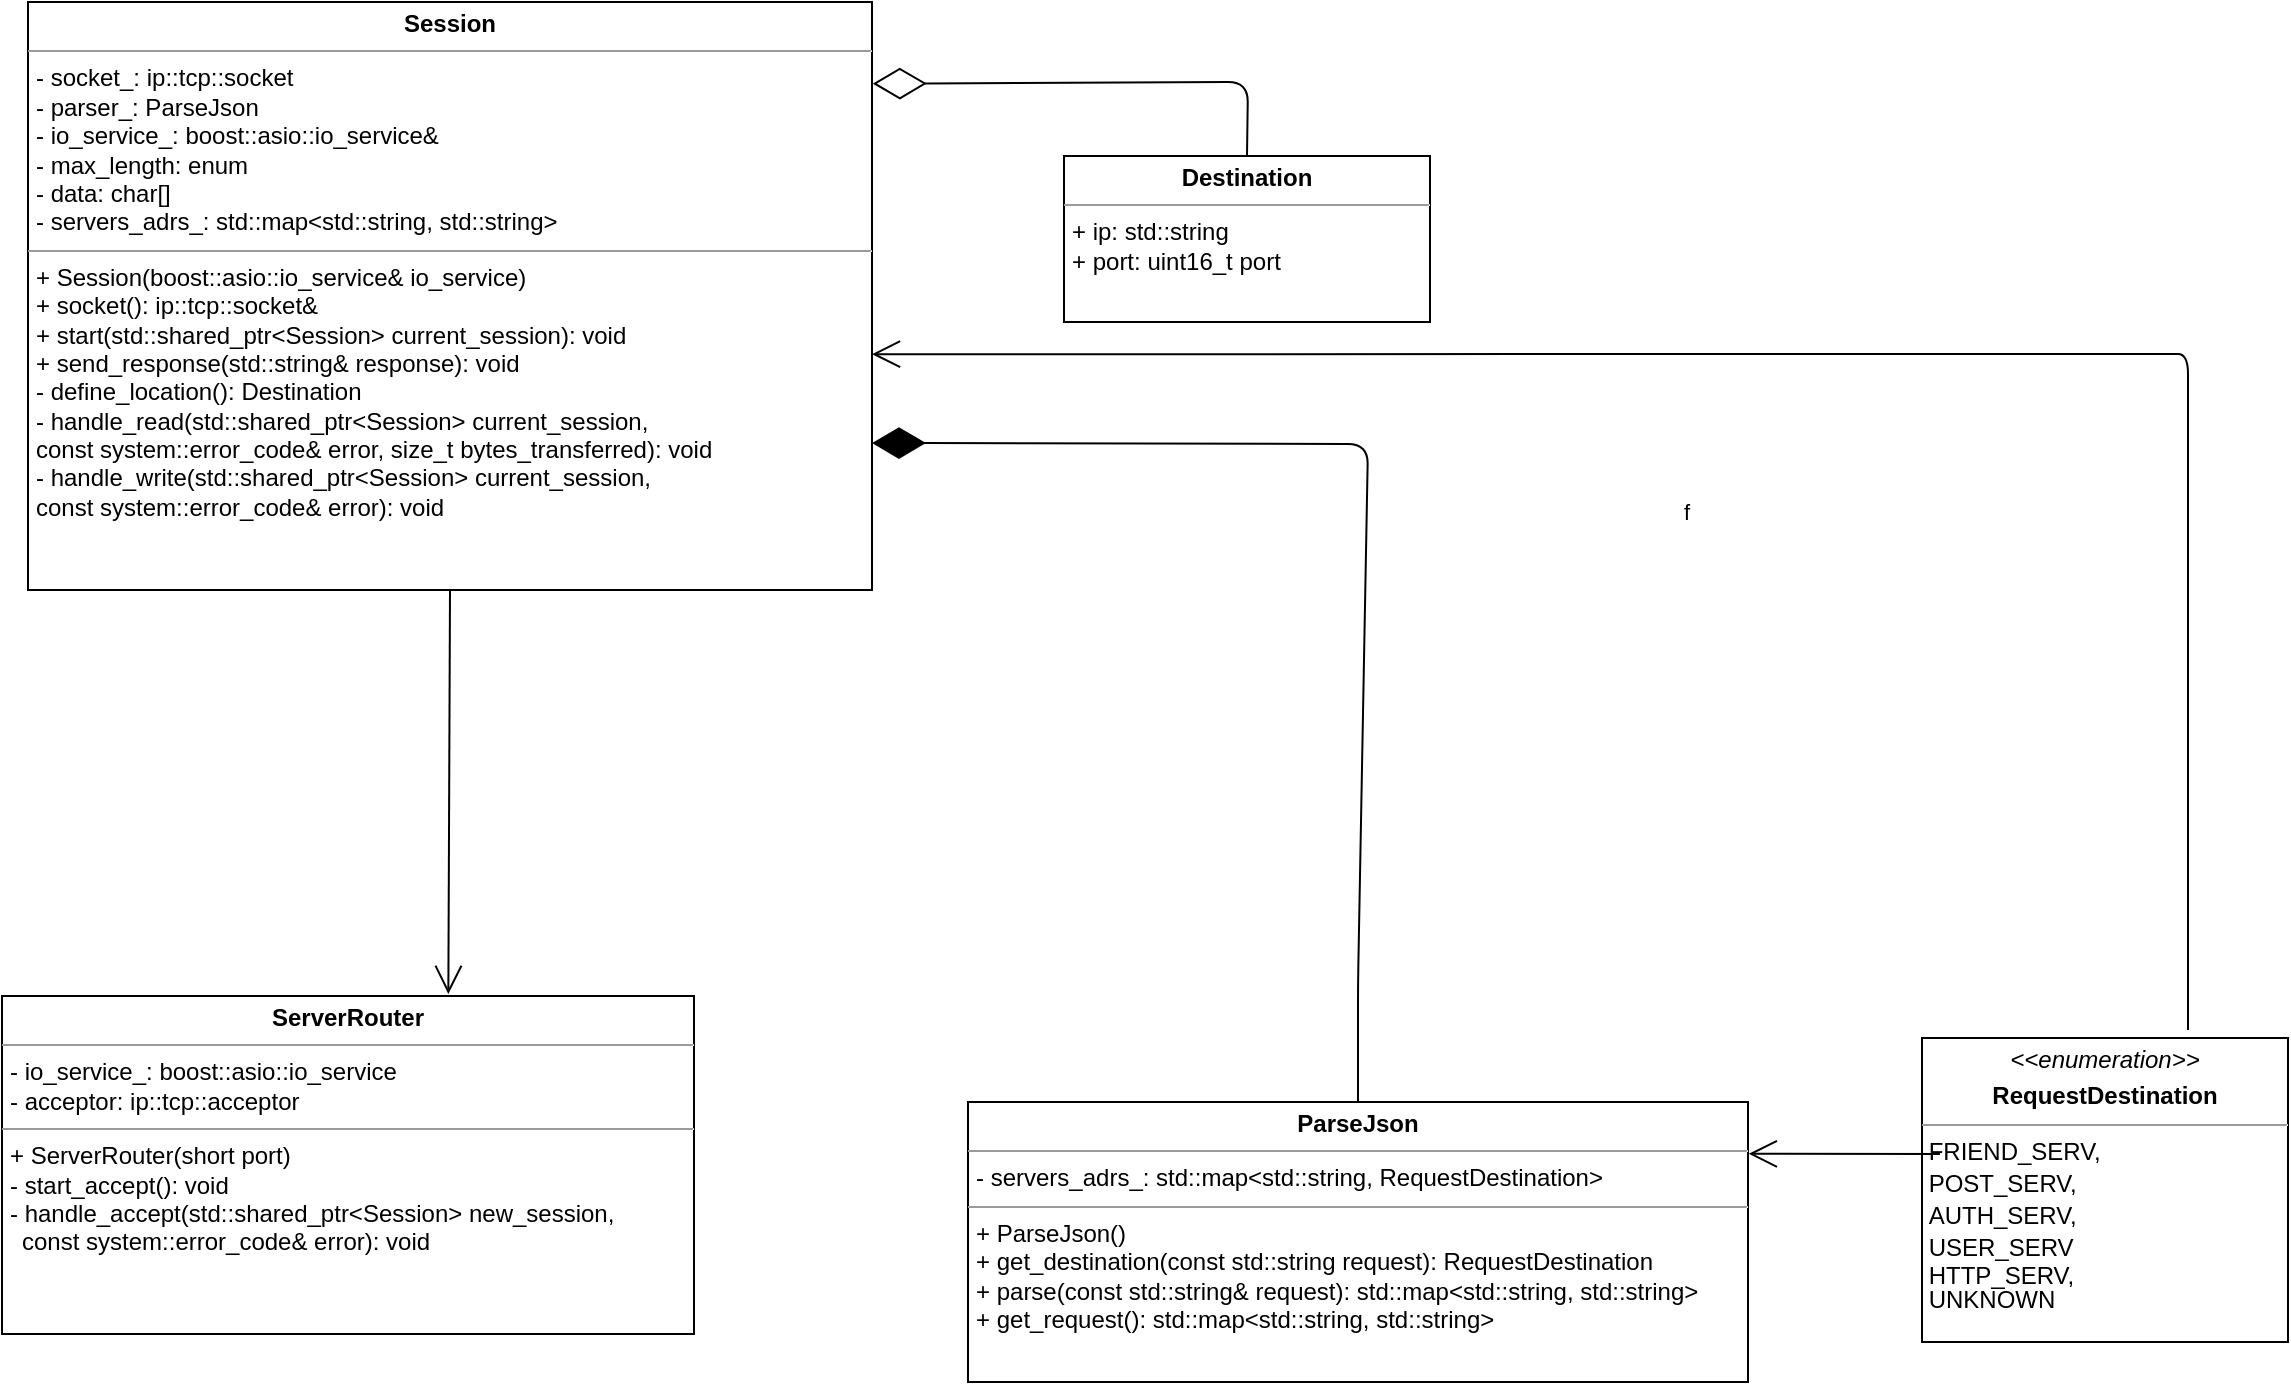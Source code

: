 <mxfile version="13.10.4" type="device"><diagram id="cDQZtcKPrrmp4o1XiR6e" name="Page-1"><mxGraphModel dx="1527" dy="1334" grid="0" gridSize="10" guides="1" tooltips="1" connect="1" arrows="1" fold="1" page="0" pageScale="1" pageWidth="827" pageHeight="1169" background="#ffffff" math="0" shadow="0"><root><mxCell id="0"/><mxCell id="1" parent="0"/><mxCell id="X7seYq4cWkLpjbWfbuN_-1" value="&lt;p style=&quot;margin: 0px ; margin-top: 4px ; text-align: center&quot;&gt;&lt;b&gt;ServerRouter&lt;/b&gt;&lt;/p&gt;&lt;hr size=&quot;1&quot;&gt;&lt;p style=&quot;margin: 0px ; margin-left: 4px&quot;&gt;- io_service_: boost::asio::io_service&lt;br&gt;&lt;/p&gt;&lt;p style=&quot;margin: 0px ; margin-left: 4px&quot;&gt;- acceptor: ip::tcp::acceptor&lt;/p&gt;&lt;hr size=&quot;1&quot;&gt;&lt;p style=&quot;margin: 0px ; margin-left: 4px&quot;&gt;+ ServerRouter(short port)&lt;/p&gt;&lt;p style=&quot;margin: 0px ; margin-left: 4px&quot;&gt;- start_accept(): void&lt;/p&gt;&lt;p style=&quot;margin: 0px ; margin-left: 4px&quot;&gt;- handle_accept(std::shared_ptr&amp;lt;Session&amp;gt; new_session,&lt;/p&gt;&amp;nbsp; &amp;nbsp;const system::error_code&amp;amp; error): void" style="verticalAlign=top;align=left;overflow=fill;fontSize=12;fontFamily=Helvetica;html=1;" parent="1" vertex="1"><mxGeometry x="227" y="237" width="346" height="169" as="geometry"/></mxCell><mxCell id="X7seYq4cWkLpjbWfbuN_-6" value="&lt;p style=&quot;margin: 0px ; margin-top: 4px ; text-align: center&quot;&gt;&lt;b&gt;Destination&lt;/b&gt;&lt;/p&gt;&lt;hr size=&quot;1&quot;&gt;&lt;p style=&quot;margin: 0px ; margin-left: 4px&quot;&gt;+ ip: std::string&lt;/p&gt;&lt;p style=&quot;margin: 0px ; margin-left: 4px&quot;&gt;+ port: uint16_t port&lt;/p&gt;" style="verticalAlign=top;align=left;overflow=fill;fontSize=12;fontFamily=Helvetica;html=1;" parent="1" vertex="1"><mxGeometry x="758" y="-183" width="183" height="83" as="geometry"/></mxCell><mxCell id="X7seYq4cWkLpjbWfbuN_-7" value="&lt;p style=&quot;margin: 0px ; margin-top: 4px ; text-align: center&quot;&gt;&lt;b&gt;ParseJson&lt;/b&gt;&lt;/p&gt;&lt;hr size=&quot;1&quot;&gt;&lt;p style=&quot;margin: 0px ; margin-left: 4px&quot;&gt;- servers_adrs_: std::map&amp;lt;std::string, RequestDestination&amp;gt;&lt;/p&gt;&lt;hr size=&quot;1&quot;&gt;&lt;p style=&quot;margin: 0px ; margin-left: 4px&quot;&gt;+ ParseJson()&lt;/p&gt;&lt;p style=&quot;margin: 0px ; margin-left: 4px&quot;&gt;+ get_destination(const std::string request): RequestDestination&lt;/p&gt;&lt;p style=&quot;margin: 0px ; margin-left: 4px&quot;&gt;+ parse(const std::string&amp;amp; request): std::map&amp;lt;std::string, std::string&amp;gt;&lt;/p&gt;&lt;p style=&quot;margin: 0px ; margin-left: 4px&quot;&gt;+ get_request(): std::map&amp;lt;std::string, std::string&amp;gt;&lt;/p&gt;" style="verticalAlign=top;align=left;overflow=fill;fontSize=12;fontFamily=Helvetica;html=1;" parent="1" vertex="1"><mxGeometry x="710" y="290" width="390" height="140" as="geometry"/></mxCell><mxCell id="X7seYq4cWkLpjbWfbuN_-10" value="f" style="endArrow=diamondThin;endFill=1;endSize=24;html=1;exitX=0.5;exitY=0;exitDx=0;exitDy=0;entryX=1;entryY=0.75;entryDx=0;entryDy=0;" parent="1" source="X7seYq4cWkLpjbWfbuN_-7" target="X7seYq4cWkLpjbWfbuN_-11" edge="1"><mxGeometry x="0.034" y="-161" width="160" relative="1" as="geometry"><mxPoint x="770" y="220" as="sourcePoint"/><mxPoint x="900" y="154" as="targetPoint"/><Array as="points"><mxPoint x="905" y="231"/><mxPoint x="910" y="-39"/></Array><mxPoint x="-1" as="offset"/></mxGeometry></mxCell><mxCell id="X7seYq4cWkLpjbWfbuN_-11" value="&lt;p style=&quot;margin: 0px ; margin-top: 4px ; text-align: center&quot;&gt;&lt;b&gt;Session&lt;/b&gt;&lt;/p&gt;&lt;hr size=&quot;1&quot;&gt;&lt;p style=&quot;margin: 0px ; margin-left: 4px&quot;&gt;- socket_: ip::tcp::socket&lt;/p&gt;&lt;p style=&quot;margin: 0px ; margin-left: 4px&quot;&gt;- parser_: ParseJson&lt;/p&gt;&lt;p style=&quot;margin: 0px ; margin-left: 4px&quot;&gt;- io_service_: boost::asio::io_service&amp;amp;&lt;/p&gt;&lt;p style=&quot;margin: 0px ; margin-left: 4px&quot;&gt;- max_length: enum&lt;/p&gt;&lt;p style=&quot;margin: 0px ; margin-left: 4px&quot;&gt;- data: char[]&lt;/p&gt;&lt;p style=&quot;margin: 0px ; margin-left: 4px&quot;&gt;- servers_adrs_: std::map&amp;lt;std::string, std::string&amp;gt;&lt;/p&gt;&lt;hr size=&quot;1&quot;&gt;&lt;p style=&quot;margin: 0px ; margin-left: 4px&quot;&gt;+ Session(boost::asio::io_service&amp;amp; io_service)&lt;/p&gt;&lt;p style=&quot;margin: 0px ; margin-left: 4px&quot;&gt;+ socket(): ip::tcp::socket&amp;amp;&lt;/p&gt;&lt;p style=&quot;margin: 0px ; margin-left: 4px&quot;&gt;+ start(std::shared_ptr&amp;lt;Session&amp;gt; current_session): void&lt;/p&gt;&lt;p style=&quot;margin: 0px ; margin-left: 4px&quot;&gt;+ send_response(std::string&amp;amp; response): void&lt;/p&gt;&lt;p style=&quot;margin: 0px ; margin-left: 4px&quot;&gt;- define_location(): Destination&lt;/p&gt;&lt;p style=&quot;margin: 0px ; margin-left: 4px&quot;&gt;- handle_read(std::shared_ptr&amp;lt;Session&amp;gt; current_session,&amp;nbsp;&lt;/p&gt;&lt;p style=&quot;margin: 0px ; margin-left: 4px&quot;&gt;const system::error_code&amp;amp; error, size_t bytes_transferred): void&lt;/p&gt;&lt;p style=&quot;margin: 0px 0px 0px 4px&quot;&gt;- handle_write(std::shared_ptr&amp;lt;Session&amp;gt; current_session,&amp;nbsp;&lt;/p&gt;&lt;p style=&quot;margin: 0px 0px 0px 4px&quot;&gt;const system::error_code&amp;amp; error): void&lt;/p&gt;" style="verticalAlign=top;align=left;overflow=fill;fontSize=12;fontFamily=Helvetica;html=1;" parent="1" vertex="1"><mxGeometry x="240" y="-260" width="422" height="294" as="geometry"/></mxCell><mxCell id="X7seYq4cWkLpjbWfbuN_-12" value="" style="endArrow=diamondThin;endFill=0;endSize=24;html=1;exitX=0.5;exitY=0;exitDx=0;exitDy=0;entryX=1.001;entryY=0.139;entryDx=0;entryDy=0;entryPerimeter=0;" parent="1" source="X7seYq4cWkLpjbWfbuN_-6" target="X7seYq4cWkLpjbWfbuN_-11" edge="1"><mxGeometry width="160" relative="1" as="geometry"><mxPoint x="790" y="-140" as="sourcePoint"/><mxPoint x="850" y="-260" as="targetPoint"/><Array as="points"><mxPoint x="850" y="-220"/></Array></mxGeometry></mxCell><mxCell id="X7seYq4cWkLpjbWfbuN_-18" value="&lt;p style=&quot;margin: 0px ; margin-top: 4px ; text-align: center&quot;&gt;&lt;i&gt;&amp;lt;&amp;lt;enumeration&amp;gt;&amp;gt;&lt;/i&gt;&lt;br&gt;&lt;/p&gt;&lt;p style=&quot;margin: 0px ; margin-top: 4px ; text-align: center&quot;&gt;&lt;b&gt;RequestDestination&lt;/b&gt;&lt;/p&gt;&lt;hr size=&quot;1&quot;&gt;&lt;div style=&quot;height: 2px&quot;&gt;&amp;nbsp;FRIEND_SERV,&lt;/div&gt;&lt;div style=&quot;height: 2px&quot;&gt;&lt;br&gt;&lt;/div&gt;&lt;div style=&quot;height: 2px&quot;&gt;&lt;br&gt;&lt;/div&gt;&lt;div style=&quot;height: 2px&quot;&gt;&lt;br&gt;&lt;/div&gt;&lt;div style=&quot;height: 2px&quot;&gt;&lt;br&gt;&lt;/div&gt;&lt;div style=&quot;height: 2px&quot;&gt;&lt;br&gt;&lt;/div&gt;&lt;div style=&quot;height: 2px&quot;&gt;&lt;br&gt;&lt;/div&gt;&lt;div style=&quot;height: 2px&quot;&gt;&lt;br&gt;&lt;/div&gt;&lt;div style=&quot;height: 2px&quot;&gt;&amp;nbsp;POST_SERV,&lt;/div&gt;&lt;div style=&quot;height: 2px&quot;&gt;&lt;br&gt;&lt;/div&gt;&lt;div style=&quot;height: 2px&quot;&gt;&lt;br&gt;&lt;/div&gt;&lt;div style=&quot;height: 2px&quot;&gt;&lt;br&gt;&lt;/div&gt;&lt;div style=&quot;height: 2px&quot;&gt;&lt;br&gt;&lt;/div&gt;&lt;div style=&quot;height: 2px&quot;&gt;&lt;br&gt;&lt;/div&gt;&lt;div style=&quot;height: 2px&quot;&gt;&lt;br&gt;&lt;/div&gt;&lt;div style=&quot;height: 2px&quot;&gt;&lt;br&gt;&lt;/div&gt;&lt;div style=&quot;height: 2px&quot;&gt;&amp;nbsp;AUTH_SERV,&lt;/div&gt;&lt;div style=&quot;height: 2px&quot;&gt;&lt;br&gt;&lt;/div&gt;&lt;div style=&quot;height: 2px&quot;&gt;&lt;br&gt;&lt;/div&gt;&lt;div style=&quot;height: 2px&quot;&gt;&lt;br&gt;&lt;/div&gt;&lt;div style=&quot;height: 2px&quot;&gt;&lt;br&gt;&lt;/div&gt;&lt;div style=&quot;height: 2px&quot;&gt;&lt;br&gt;&lt;/div&gt;&lt;div style=&quot;height: 2px&quot;&gt;&lt;br&gt;&lt;/div&gt;&lt;div style=&quot;height: 2px&quot;&gt;&lt;br&gt;&lt;/div&gt;&lt;div style=&quot;height: 2px&quot;&gt;&amp;nbsp;USER_SERV&lt;/div&gt;&lt;div style=&quot;height: 2px&quot;&gt;&lt;br&gt;&lt;/div&gt;&lt;div style=&quot;height: 2px&quot;&gt;&lt;br&gt;&lt;/div&gt;&lt;div style=&quot;height: 2px&quot;&gt;&lt;br&gt;&lt;/div&gt;&lt;div style=&quot;height: 2px&quot;&gt;&lt;br&gt;&lt;/div&gt;&lt;div style=&quot;height: 2px&quot;&gt;&lt;br&gt;&lt;/div&gt;&lt;div style=&quot;height: 2px&quot;&gt;&lt;br&gt;&lt;/div&gt;&lt;div style=&quot;height: 2px&quot;&gt;&amp;nbsp;HTTP_SERV,&lt;/div&gt;&lt;div style=&quot;height: 2px&quot;&gt;&lt;br&gt;&lt;/div&gt;&lt;div style=&quot;height: 2px&quot;&gt;&lt;br&gt;&lt;/div&gt;&lt;div style=&quot;height: 2px&quot;&gt;&lt;br&gt;&lt;/div&gt;&lt;div style=&quot;height: 2px&quot;&gt;&lt;br&gt;&lt;/div&gt;&lt;div style=&quot;height: 2px&quot;&gt;&lt;br&gt;&lt;/div&gt;&lt;div style=&quot;height: 2px&quot;&gt;&amp;nbsp;UNKNOWN&lt;/div&gt;" style="verticalAlign=top;align=left;overflow=fill;fontSize=12;fontFamily=Helvetica;html=1;" parent="1" vertex="1"><mxGeometry x="1187" y="258" width="183" height="152" as="geometry"/></mxCell><mxCell id="X7seYq4cWkLpjbWfbuN_-21" value="" style="endArrow=open;endFill=1;endSize=12;html=1;entryX=1.001;entryY=0.185;entryDx=0;entryDy=0;entryPerimeter=0;" parent="1" target="X7seYq4cWkLpjbWfbuN_-7" edge="1"><mxGeometry width="160" relative="1" as="geometry"><mxPoint x="1196" y="316" as="sourcePoint"/><mxPoint x="1275" y="546" as="targetPoint"/></mxGeometry></mxCell><mxCell id="bBTgwXqi6VVl9xLGc0aN-1" value="" style="endArrow=open;endFill=1;endSize=12;html=1;entryX=1;entryY=0.599;entryDx=0;entryDy=0;entryPerimeter=0;" edge="1" parent="1" target="X7seYq4cWkLpjbWfbuN_-11"><mxGeometry width="160" relative="1" as="geometry"><mxPoint x="1320" y="254" as="sourcePoint"/><mxPoint x="1365" y="52" as="targetPoint"/><Array as="points"><mxPoint x="1320" y="-84"/><mxPoint x="1310" y="-84"/></Array></mxGeometry></mxCell><mxCell id="bBTgwXqi6VVl9xLGc0aN-4" value="" style="endArrow=open;endFill=1;endSize=12;html=1;exitX=0.5;exitY=1;exitDx=0;exitDy=0;entryX=0.645;entryY=-0.006;entryDx=0;entryDy=0;entryPerimeter=0;" edge="1" parent="1" source="X7seYq4cWkLpjbWfbuN_-11" target="X7seYq4cWkLpjbWfbuN_-1"><mxGeometry width="160" relative="1" as="geometry"><mxPoint x="351" y="153" as="sourcePoint"/><mxPoint x="511" y="153" as="targetPoint"/></mxGeometry></mxCell></root></mxGraphModel></diagram></mxfile>